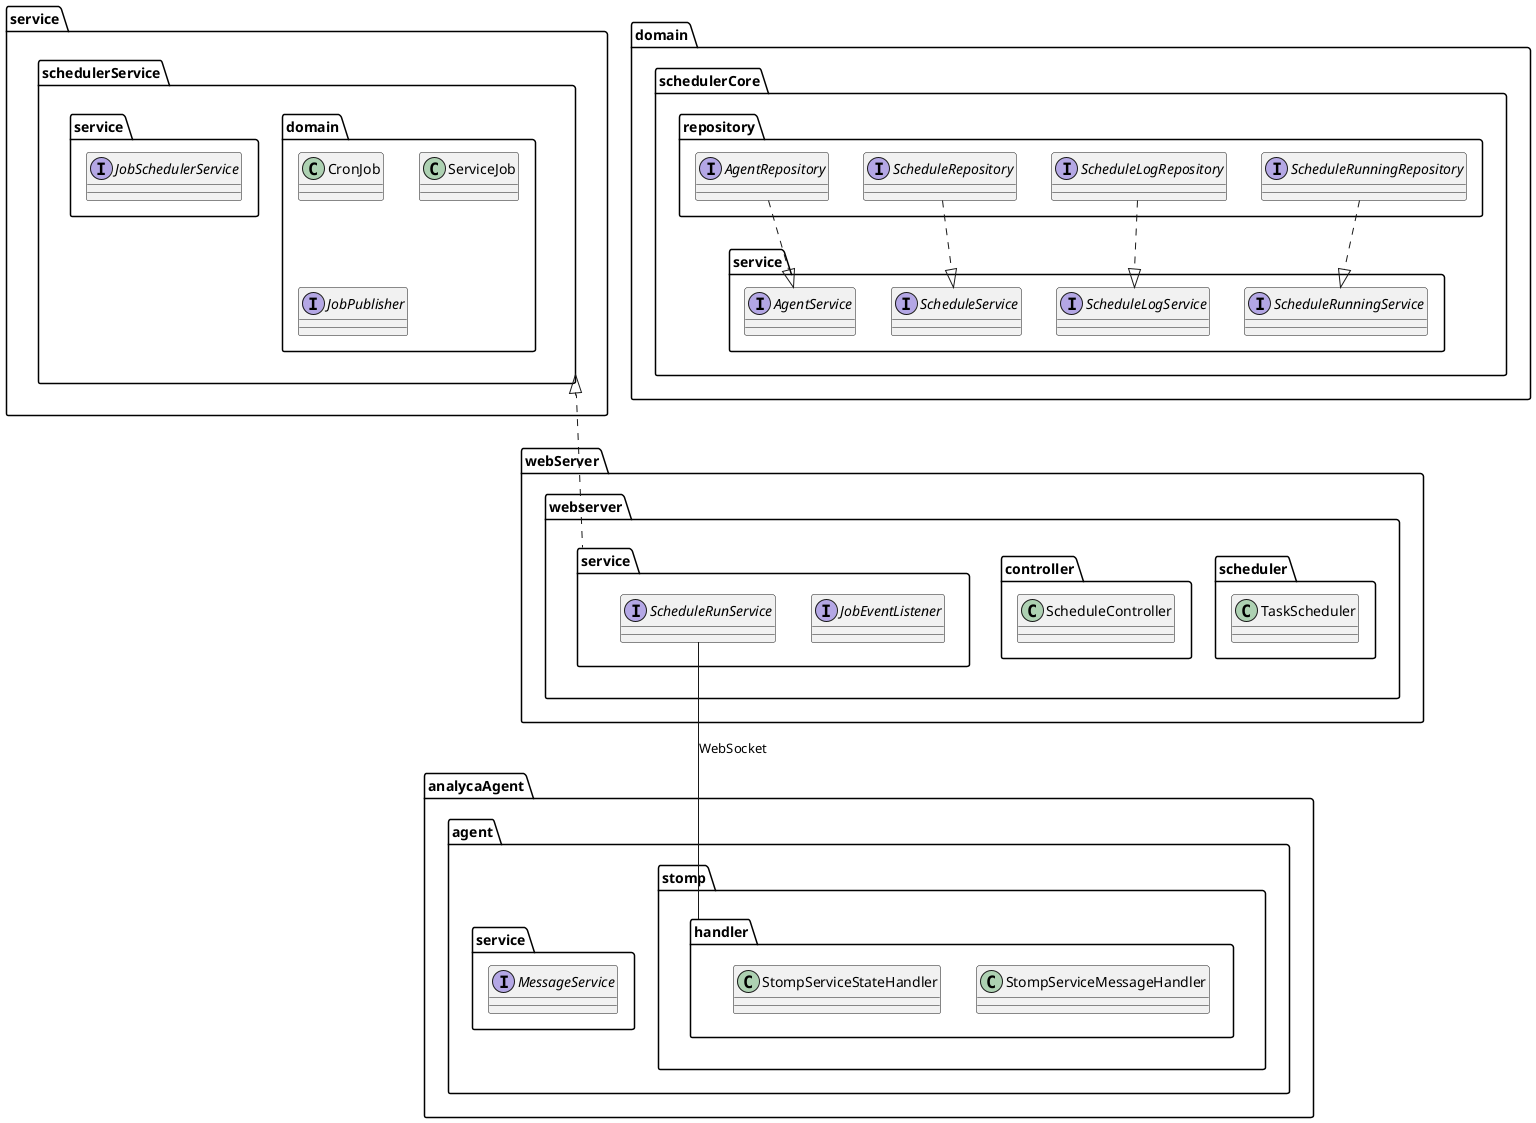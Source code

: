 @startuml
'scale 2/3
top to bottom direction

namespace analycaAgent.agent {
    namespace analycaAgent.agent.stomp.handler{
        class StompServiceMessageHandler
        class StompServiceStateHandler
    }
    namespace analycaAgent.agent.service {
        interface MessageService
    }
}

namespace service.schedulerService {
    namespace service.schedulerService.domain {
        Class CronJob
        Class ServiceJob
        interface JobPublisher
    }
    namespace service.schedulerService.service {
        interface JobSchedulerService
    }
}

namespace domain.schedulerCore {
    namespace domain.schedulerCore.repository {
        interface AgentRepository
        interface ScheduleRepository
        interface ScheduleLogRepository
        interface ScheduleRunningRepository
    }
    namespace domain.schedulerCore.service {
        interface AgentService
        interface ScheduleService
        interface ScheduleLogService
        interface ScheduleRunningService
    }

    domain.schedulerCore.repository.AgentRepository ..|> domain.schedulerCore.service.AgentService
    domain.schedulerCore.repository.ScheduleRepository ..|> domain.schedulerCore.service.ScheduleService
    domain.schedulerCore.repository.ScheduleLogRepository ..|> domain.schedulerCore.service.ScheduleLogService
    domain.schedulerCore.repository.ScheduleRunningRepository ..|> domain.schedulerCore.service.ScheduleRunningService
}

namespace webServer.webserver {
    namespace webServer.webserver.scheduler {
        class TaskScheduler
    }

    namespace webServer.webserver.controller {
        class ScheduleController
    }

    namespace webServer.webserver.service {
        interface JobEventListener
        interface ScheduleRunService

        ScheduleRunService -down- analycaAgent.agent.stomp.handler :WebSocket
    }
}

service.schedulerService <|... webServer.webserver.service

@enduml